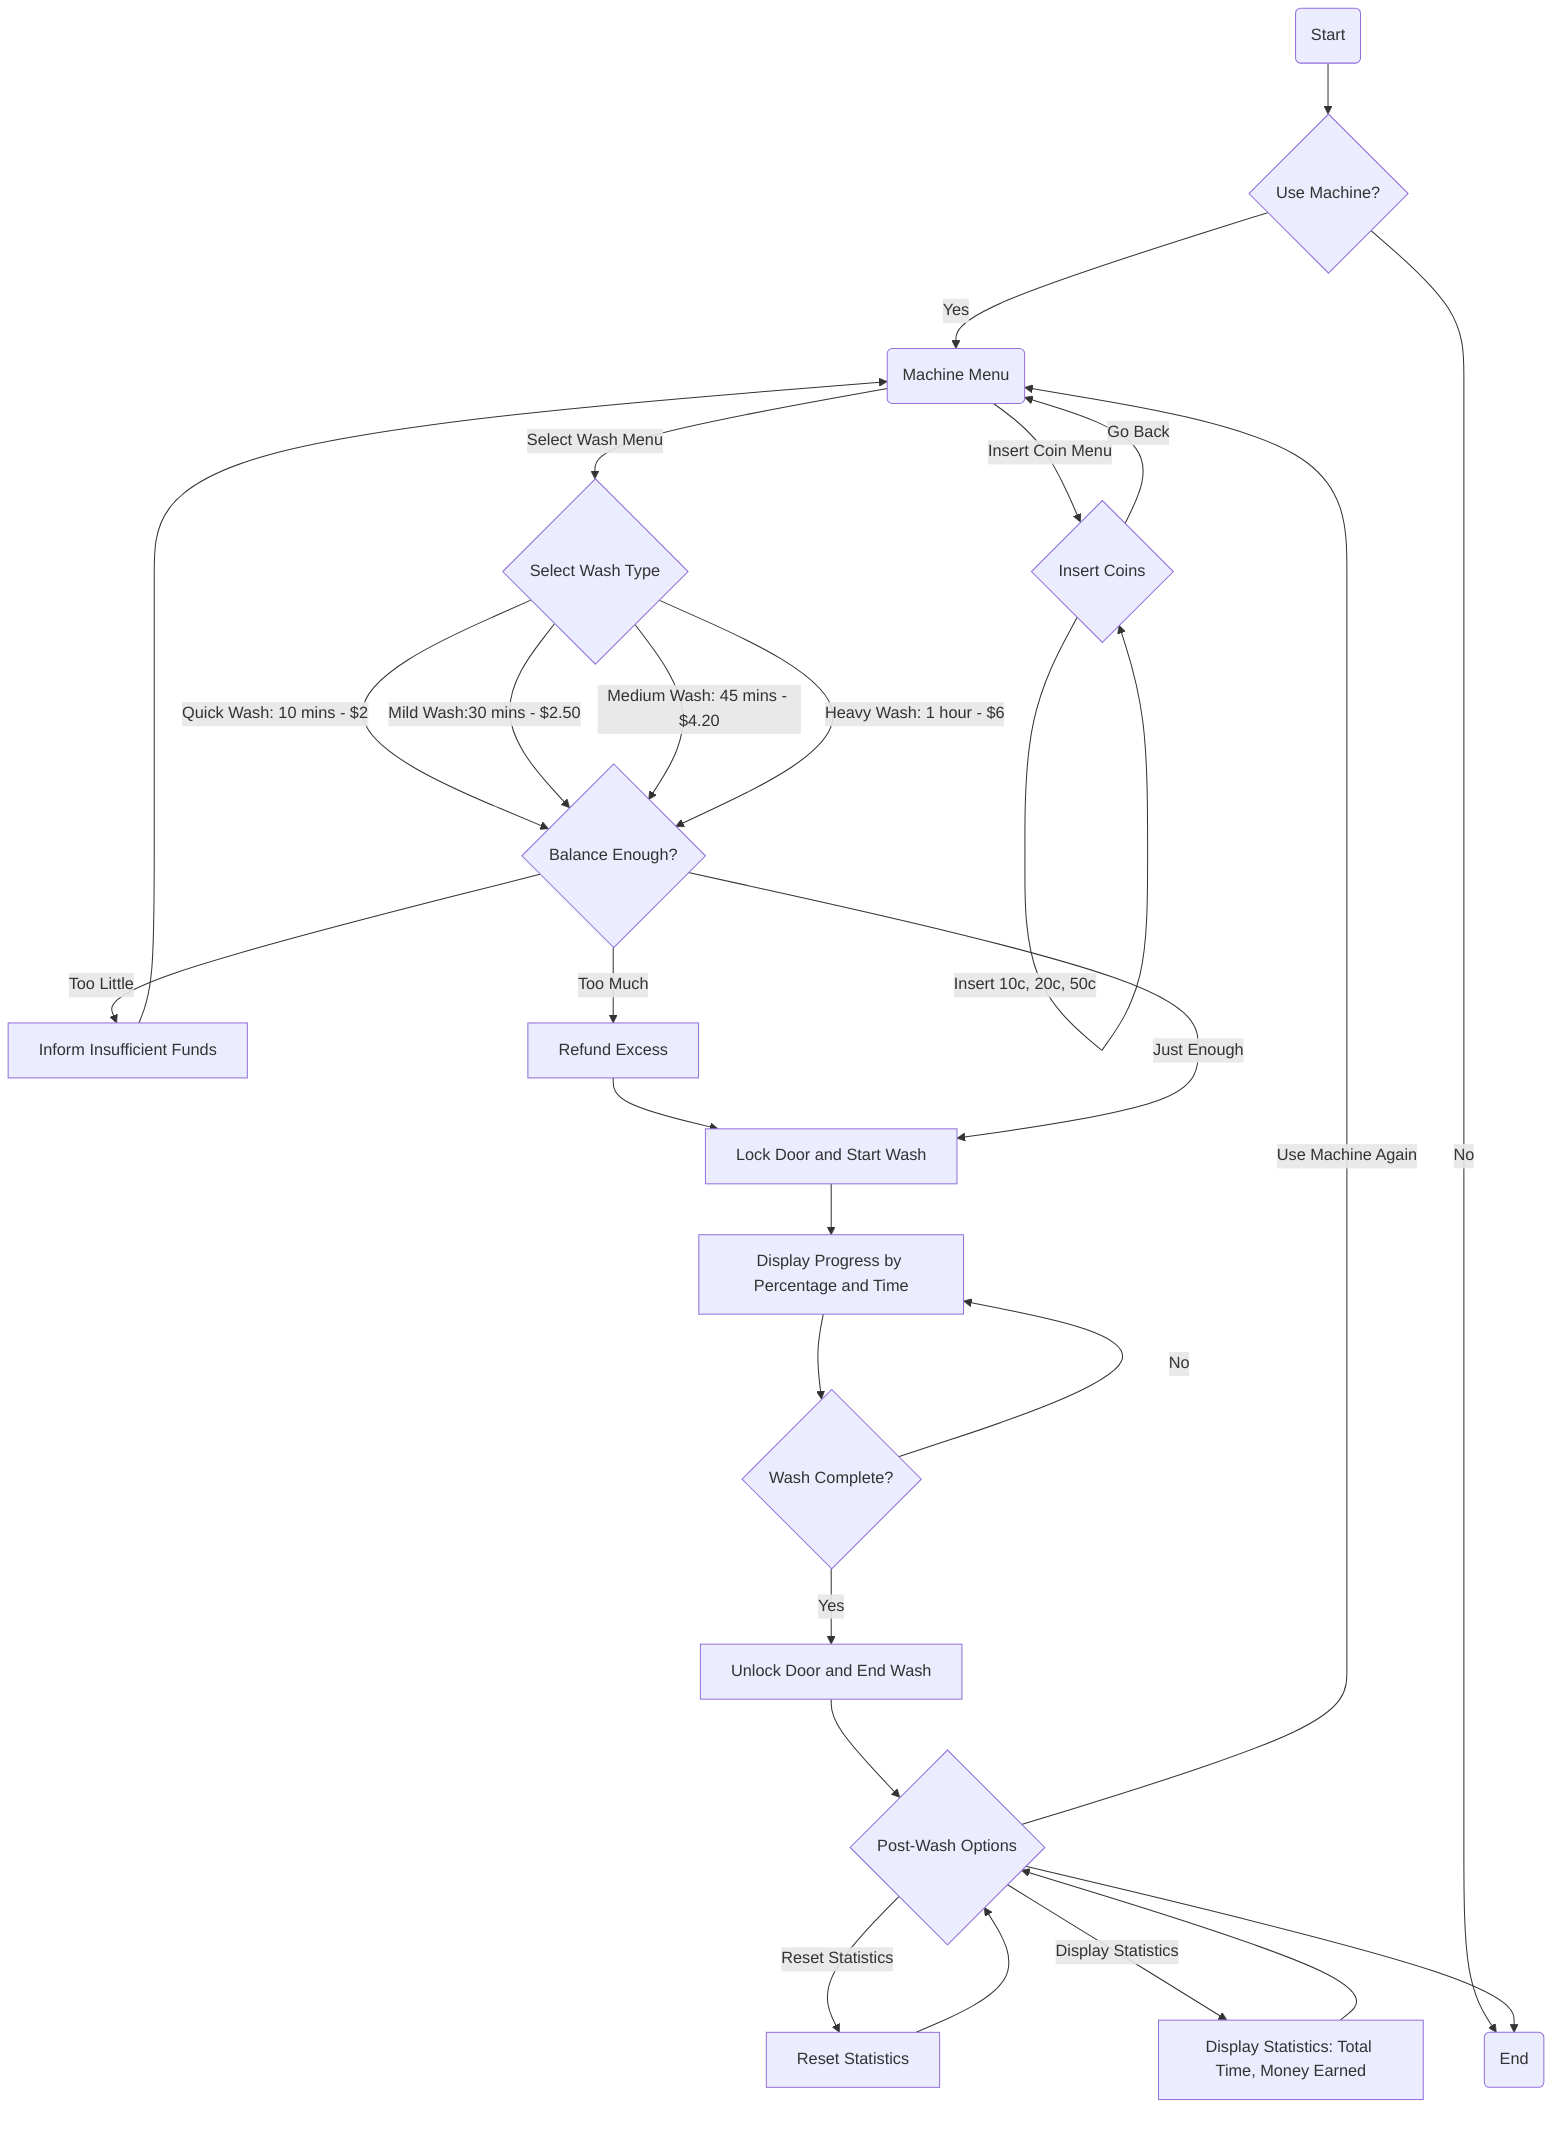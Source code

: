 flowchart TD
    A(Start) --> B{Use Machine?}
    B -->|No| End(End)
    B -->|Yes| C(Machine Menu)
    
    C -->|Insert Coin Menu| E{Insert Coins}
    C -->|Select Wash Menu| SW{Select Wash Type}
    E -->|Insert 10c, 20c, 50c| E
    E -->|Go Back| C
    
    SW -->|Quick Wash: 10 mins - $2| D
    SW -->|Mild Wash:30 mins - $2.50| D
    SW -->|Medium Wash: 45 mins - $4.20| D
    SW -->|Heavy Wash: 1 hour - $6| D
    
    D{Balance Enough?}
    D -->|Too Little| F[Inform Insufficient Funds]
    F --> C
    D -->|Too Much| G[Refund Excess]
    G --> H[Execute Wash]
    D -->|Just Enough| H[Lock Door and Start Wash]
    
    H --> I[Display Progress by Percentage and Time]
    I --> J{Wash Complete?}
    J -->|Yes| K[Unlock Door and End Wash]
    J -->|No| I
    
    K --> L{Post-Wash Options}
    L -->|Display Statistics| M[Display Statistics: Total Time, Money Earned]
    L -->|Reset Statistics| N[Reset Statistics]
    L -->|Use Machine Again| C
    M --> L
    N --> L
    L --> End(End)